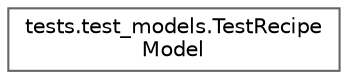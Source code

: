 digraph "Graphical Class Hierarchy"
{
 // LATEX_PDF_SIZE
  bgcolor="transparent";
  edge [fontname=Helvetica,fontsize=10,labelfontname=Helvetica,labelfontsize=10];
  node [fontname=Helvetica,fontsize=10,shape=box,height=0.2,width=0.4];
  rankdir="LR";
  Node0 [id="Node000000",label="tests.test_models.TestRecipe\lModel",height=0.2,width=0.4,color="grey40", fillcolor="white", style="filled",URL="$classtests_1_1test__models_1_1_test_recipe_model.html",tooltip=" "];
}
